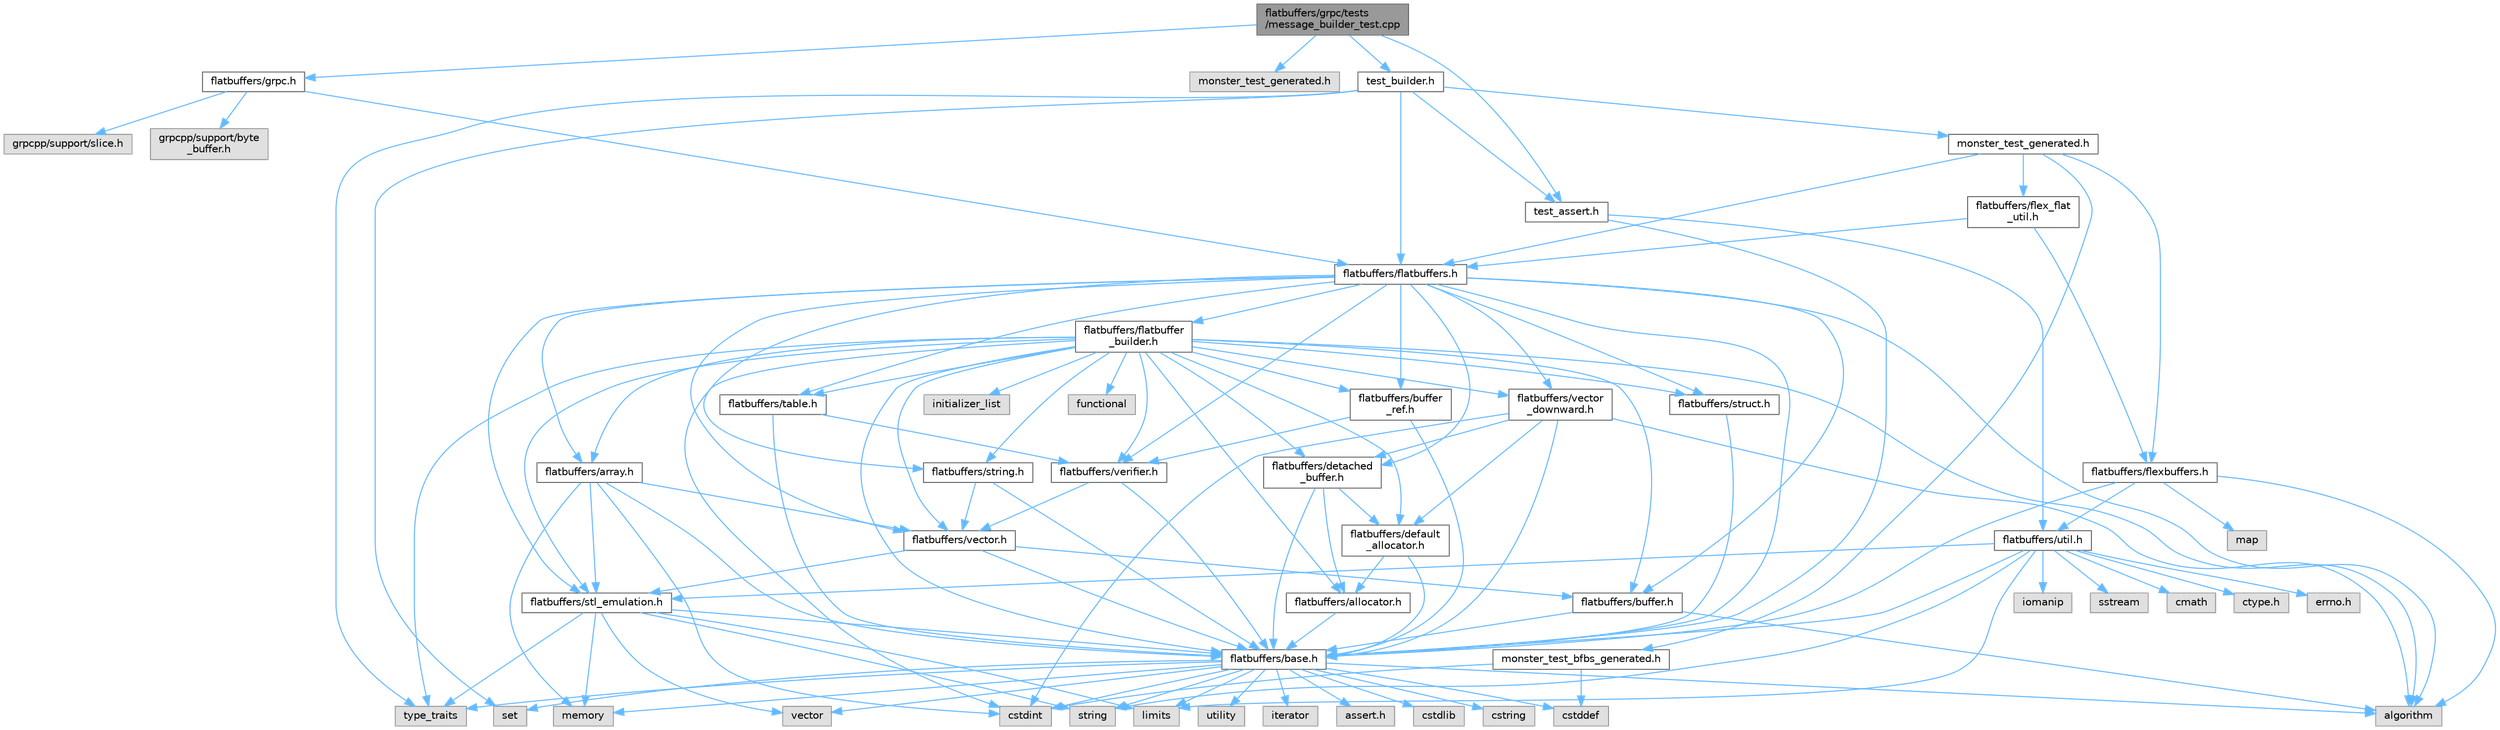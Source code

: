 digraph "flatbuffers/grpc/tests/message_builder_test.cpp"
{
 // LATEX_PDF_SIZE
  bgcolor="transparent";
  edge [fontname=Helvetica,fontsize=10,labelfontname=Helvetica,labelfontsize=10];
  node [fontname=Helvetica,fontsize=10,shape=box,height=0.2,width=0.4];
  Node1 [id="Node000001",label="flatbuffers/grpc/tests\l/message_builder_test.cpp",height=0.2,width=0.4,color="gray40", fillcolor="grey60", style="filled", fontcolor="black",tooltip=" "];
  Node1 -> Node2 [id="edge119_Node000001_Node000002",color="steelblue1",style="solid",tooltip=" "];
  Node2 [id="Node000002",label="flatbuffers/grpc.h",height=0.2,width=0.4,color="grey40", fillcolor="white", style="filled",URL="$grpc_8h.html",tooltip=" "];
  Node2 -> Node3 [id="edge120_Node000002_Node000003",color="steelblue1",style="solid",tooltip=" "];
  Node3 [id="Node000003",label="flatbuffers/flatbuffers.h",height=0.2,width=0.4,color="grey40", fillcolor="white", style="filled",URL="$flatbuffers_8h.html",tooltip=" "];
  Node3 -> Node4 [id="edge121_Node000003_Node000004",color="steelblue1",style="solid",tooltip=" "];
  Node4 [id="Node000004",label="algorithm",height=0.2,width=0.4,color="grey60", fillcolor="#E0E0E0", style="filled",tooltip=" "];
  Node3 -> Node5 [id="edge122_Node000003_Node000005",color="steelblue1",style="solid",tooltip=" "];
  Node5 [id="Node000005",label="flatbuffers/array.h",height=0.2,width=0.4,color="grey40", fillcolor="white", style="filled",URL="$array_8h.html",tooltip=" "];
  Node5 -> Node6 [id="edge123_Node000005_Node000006",color="steelblue1",style="solid",tooltip=" "];
  Node6 [id="Node000006",label="cstdint",height=0.2,width=0.4,color="grey60", fillcolor="#E0E0E0", style="filled",tooltip=" "];
  Node5 -> Node7 [id="edge124_Node000005_Node000007",color="steelblue1",style="solid",tooltip=" "];
  Node7 [id="Node000007",label="memory",height=0.2,width=0.4,color="grey60", fillcolor="#E0E0E0", style="filled",tooltip=" "];
  Node5 -> Node8 [id="edge125_Node000005_Node000008",color="steelblue1",style="solid",tooltip=" "];
  Node8 [id="Node000008",label="flatbuffers/base.h",height=0.2,width=0.4,color="grey40", fillcolor="white", style="filled",URL="$base_8h.html",tooltip=" "];
  Node8 -> Node9 [id="edge126_Node000008_Node000009",color="steelblue1",style="solid",tooltip=" "];
  Node9 [id="Node000009",label="assert.h",height=0.2,width=0.4,color="grey60", fillcolor="#E0E0E0", style="filled",tooltip=" "];
  Node8 -> Node6 [id="edge127_Node000008_Node000006",color="steelblue1",style="solid",tooltip=" "];
  Node8 -> Node10 [id="edge128_Node000008_Node000010",color="steelblue1",style="solid",tooltip=" "];
  Node10 [id="Node000010",label="cstddef",height=0.2,width=0.4,color="grey60", fillcolor="#E0E0E0", style="filled",tooltip=" "];
  Node8 -> Node11 [id="edge129_Node000008_Node000011",color="steelblue1",style="solid",tooltip=" "];
  Node11 [id="Node000011",label="cstdlib",height=0.2,width=0.4,color="grey60", fillcolor="#E0E0E0", style="filled",tooltip=" "];
  Node8 -> Node12 [id="edge130_Node000008_Node000012",color="steelblue1",style="solid",tooltip=" "];
  Node12 [id="Node000012",label="cstring",height=0.2,width=0.4,color="grey60", fillcolor="#E0E0E0", style="filled",tooltip=" "];
  Node8 -> Node13 [id="edge131_Node000008_Node000013",color="steelblue1",style="solid",tooltip=" "];
  Node13 [id="Node000013",label="utility",height=0.2,width=0.4,color="grey60", fillcolor="#E0E0E0", style="filled",tooltip=" "];
  Node8 -> Node14 [id="edge132_Node000008_Node000014",color="steelblue1",style="solid",tooltip=" "];
  Node14 [id="Node000014",label="string",height=0.2,width=0.4,color="grey60", fillcolor="#E0E0E0", style="filled",tooltip=" "];
  Node8 -> Node15 [id="edge133_Node000008_Node000015",color="steelblue1",style="solid",tooltip=" "];
  Node15 [id="Node000015",label="type_traits",height=0.2,width=0.4,color="grey60", fillcolor="#E0E0E0", style="filled",tooltip=" "];
  Node8 -> Node16 [id="edge134_Node000008_Node000016",color="steelblue1",style="solid",tooltip=" "];
  Node16 [id="Node000016",label="vector",height=0.2,width=0.4,color="grey60", fillcolor="#E0E0E0", style="filled",tooltip=" "];
  Node8 -> Node17 [id="edge135_Node000008_Node000017",color="steelblue1",style="solid",tooltip=" "];
  Node17 [id="Node000017",label="set",height=0.2,width=0.4,color="grey60", fillcolor="#E0E0E0", style="filled",tooltip=" "];
  Node8 -> Node4 [id="edge136_Node000008_Node000004",color="steelblue1",style="solid",tooltip=" "];
  Node8 -> Node18 [id="edge137_Node000008_Node000018",color="steelblue1",style="solid",tooltip=" "];
  Node18 [id="Node000018",label="limits",height=0.2,width=0.4,color="grey60", fillcolor="#E0E0E0", style="filled",tooltip=" "];
  Node8 -> Node19 [id="edge138_Node000008_Node000019",color="steelblue1",style="solid",tooltip=" "];
  Node19 [id="Node000019",label="iterator",height=0.2,width=0.4,color="grey60", fillcolor="#E0E0E0", style="filled",tooltip=" "];
  Node8 -> Node7 [id="edge139_Node000008_Node000007",color="steelblue1",style="solid",tooltip=" "];
  Node5 -> Node20 [id="edge140_Node000005_Node000020",color="steelblue1",style="solid",tooltip=" "];
  Node20 [id="Node000020",label="flatbuffers/stl_emulation.h",height=0.2,width=0.4,color="grey40", fillcolor="white", style="filled",URL="$stl__emulation_8h.html",tooltip=" "];
  Node20 -> Node8 [id="edge141_Node000020_Node000008",color="steelblue1",style="solid",tooltip=" "];
  Node20 -> Node14 [id="edge142_Node000020_Node000014",color="steelblue1",style="solid",tooltip=" "];
  Node20 -> Node15 [id="edge143_Node000020_Node000015",color="steelblue1",style="solid",tooltip=" "];
  Node20 -> Node16 [id="edge144_Node000020_Node000016",color="steelblue1",style="solid",tooltip=" "];
  Node20 -> Node7 [id="edge145_Node000020_Node000007",color="steelblue1",style="solid",tooltip=" "];
  Node20 -> Node18 [id="edge146_Node000020_Node000018",color="steelblue1",style="solid",tooltip=" "];
  Node5 -> Node21 [id="edge147_Node000005_Node000021",color="steelblue1",style="solid",tooltip=" "];
  Node21 [id="Node000021",label="flatbuffers/vector.h",height=0.2,width=0.4,color="grey40", fillcolor="white", style="filled",URL="$vector_8h.html",tooltip=" "];
  Node21 -> Node8 [id="edge148_Node000021_Node000008",color="steelblue1",style="solid",tooltip=" "];
  Node21 -> Node22 [id="edge149_Node000021_Node000022",color="steelblue1",style="solid",tooltip=" "];
  Node22 [id="Node000022",label="flatbuffers/buffer.h",height=0.2,width=0.4,color="grey40", fillcolor="white", style="filled",URL="$buffer_8h.html",tooltip=" "];
  Node22 -> Node4 [id="edge150_Node000022_Node000004",color="steelblue1",style="solid",tooltip=" "];
  Node22 -> Node8 [id="edge151_Node000022_Node000008",color="steelblue1",style="solid",tooltip=" "];
  Node21 -> Node20 [id="edge152_Node000021_Node000020",color="steelblue1",style="solid",tooltip=" "];
  Node3 -> Node8 [id="edge153_Node000003_Node000008",color="steelblue1",style="solid",tooltip=" "];
  Node3 -> Node22 [id="edge154_Node000003_Node000022",color="steelblue1",style="solid",tooltip=" "];
  Node3 -> Node23 [id="edge155_Node000003_Node000023",color="steelblue1",style="solid",tooltip=" "];
  Node23 [id="Node000023",label="flatbuffers/buffer\l_ref.h",height=0.2,width=0.4,color="grey40", fillcolor="white", style="filled",URL="$buffer__ref_8h.html",tooltip=" "];
  Node23 -> Node8 [id="edge156_Node000023_Node000008",color="steelblue1",style="solid",tooltip=" "];
  Node23 -> Node24 [id="edge157_Node000023_Node000024",color="steelblue1",style="solid",tooltip=" "];
  Node24 [id="Node000024",label="flatbuffers/verifier.h",height=0.2,width=0.4,color="grey40", fillcolor="white", style="filled",URL="$verifier_8h.html",tooltip=" "];
  Node24 -> Node8 [id="edge158_Node000024_Node000008",color="steelblue1",style="solid",tooltip=" "];
  Node24 -> Node21 [id="edge159_Node000024_Node000021",color="steelblue1",style="solid",tooltip=" "];
  Node3 -> Node25 [id="edge160_Node000003_Node000025",color="steelblue1",style="solid",tooltip=" "];
  Node25 [id="Node000025",label="flatbuffers/detached\l_buffer.h",height=0.2,width=0.4,color="grey40", fillcolor="white", style="filled",URL="$detached__buffer_8h.html",tooltip=" "];
  Node25 -> Node26 [id="edge161_Node000025_Node000026",color="steelblue1",style="solid",tooltip=" "];
  Node26 [id="Node000026",label="flatbuffers/allocator.h",height=0.2,width=0.4,color="grey40", fillcolor="white", style="filled",URL="$allocator_8h.html",tooltip=" "];
  Node26 -> Node8 [id="edge162_Node000026_Node000008",color="steelblue1",style="solid",tooltip=" "];
  Node25 -> Node8 [id="edge163_Node000025_Node000008",color="steelblue1",style="solid",tooltip=" "];
  Node25 -> Node27 [id="edge164_Node000025_Node000027",color="steelblue1",style="solid",tooltip=" "];
  Node27 [id="Node000027",label="flatbuffers/default\l_allocator.h",height=0.2,width=0.4,color="grey40", fillcolor="white", style="filled",URL="$default__allocator_8h.html",tooltip=" "];
  Node27 -> Node26 [id="edge165_Node000027_Node000026",color="steelblue1",style="solid",tooltip=" "];
  Node27 -> Node8 [id="edge166_Node000027_Node000008",color="steelblue1",style="solid",tooltip=" "];
  Node3 -> Node28 [id="edge167_Node000003_Node000028",color="steelblue1",style="solid",tooltip=" "];
  Node28 [id="Node000028",label="flatbuffers/flatbuffer\l_builder.h",height=0.2,width=0.4,color="grey40", fillcolor="white", style="filled",URL="$flatbuffer__builder_8h.html",tooltip=" "];
  Node28 -> Node4 [id="edge168_Node000028_Node000004",color="steelblue1",style="solid",tooltip=" "];
  Node28 -> Node6 [id="edge169_Node000028_Node000006",color="steelblue1",style="solid",tooltip=" "];
  Node28 -> Node29 [id="edge170_Node000028_Node000029",color="steelblue1",style="solid",tooltip=" "];
  Node29 [id="Node000029",label="functional",height=0.2,width=0.4,color="grey60", fillcolor="#E0E0E0", style="filled",tooltip=" "];
  Node28 -> Node30 [id="edge171_Node000028_Node000030",color="steelblue1",style="solid",tooltip=" "];
  Node30 [id="Node000030",label="initializer_list",height=0.2,width=0.4,color="grey60", fillcolor="#E0E0E0", style="filled",tooltip=" "];
  Node28 -> Node15 [id="edge172_Node000028_Node000015",color="steelblue1",style="solid",tooltip=" "];
  Node28 -> Node26 [id="edge173_Node000028_Node000026",color="steelblue1",style="solid",tooltip=" "];
  Node28 -> Node5 [id="edge174_Node000028_Node000005",color="steelblue1",style="solid",tooltip=" "];
  Node28 -> Node8 [id="edge175_Node000028_Node000008",color="steelblue1",style="solid",tooltip=" "];
  Node28 -> Node22 [id="edge176_Node000028_Node000022",color="steelblue1",style="solid",tooltip=" "];
  Node28 -> Node23 [id="edge177_Node000028_Node000023",color="steelblue1",style="solid",tooltip=" "];
  Node28 -> Node27 [id="edge178_Node000028_Node000027",color="steelblue1",style="solid",tooltip=" "];
  Node28 -> Node25 [id="edge179_Node000028_Node000025",color="steelblue1",style="solid",tooltip=" "];
  Node28 -> Node20 [id="edge180_Node000028_Node000020",color="steelblue1",style="solid",tooltip=" "];
  Node28 -> Node31 [id="edge181_Node000028_Node000031",color="steelblue1",style="solid",tooltip=" "];
  Node31 [id="Node000031",label="flatbuffers/string.h",height=0.2,width=0.4,color="grey40", fillcolor="white", style="filled",URL="$string_8h.html",tooltip=" "];
  Node31 -> Node8 [id="edge182_Node000031_Node000008",color="steelblue1",style="solid",tooltip=" "];
  Node31 -> Node21 [id="edge183_Node000031_Node000021",color="steelblue1",style="solid",tooltip=" "];
  Node28 -> Node32 [id="edge184_Node000028_Node000032",color="steelblue1",style="solid",tooltip=" "];
  Node32 [id="Node000032",label="flatbuffers/struct.h",height=0.2,width=0.4,color="grey40", fillcolor="white", style="filled",URL="$struct_8h.html",tooltip=" "];
  Node32 -> Node8 [id="edge185_Node000032_Node000008",color="steelblue1",style="solid",tooltip=" "];
  Node28 -> Node33 [id="edge186_Node000028_Node000033",color="steelblue1",style="solid",tooltip=" "];
  Node33 [id="Node000033",label="flatbuffers/table.h",height=0.2,width=0.4,color="grey40", fillcolor="white", style="filled",URL="$table_8h.html",tooltip=" "];
  Node33 -> Node8 [id="edge187_Node000033_Node000008",color="steelblue1",style="solid",tooltip=" "];
  Node33 -> Node24 [id="edge188_Node000033_Node000024",color="steelblue1",style="solid",tooltip=" "];
  Node28 -> Node21 [id="edge189_Node000028_Node000021",color="steelblue1",style="solid",tooltip=" "];
  Node28 -> Node34 [id="edge190_Node000028_Node000034",color="steelblue1",style="solid",tooltip=" "];
  Node34 [id="Node000034",label="flatbuffers/vector\l_downward.h",height=0.2,width=0.4,color="grey40", fillcolor="white", style="filled",URL="$vector__downward_8h.html",tooltip=" "];
  Node34 -> Node4 [id="edge191_Node000034_Node000004",color="steelblue1",style="solid",tooltip=" "];
  Node34 -> Node6 [id="edge192_Node000034_Node000006",color="steelblue1",style="solid",tooltip=" "];
  Node34 -> Node8 [id="edge193_Node000034_Node000008",color="steelblue1",style="solid",tooltip=" "];
  Node34 -> Node27 [id="edge194_Node000034_Node000027",color="steelblue1",style="solid",tooltip=" "];
  Node34 -> Node25 [id="edge195_Node000034_Node000025",color="steelblue1",style="solid",tooltip=" "];
  Node28 -> Node24 [id="edge196_Node000028_Node000024",color="steelblue1",style="solid",tooltip=" "];
  Node3 -> Node20 [id="edge197_Node000003_Node000020",color="steelblue1",style="solid",tooltip=" "];
  Node3 -> Node31 [id="edge198_Node000003_Node000031",color="steelblue1",style="solid",tooltip=" "];
  Node3 -> Node32 [id="edge199_Node000003_Node000032",color="steelblue1",style="solid",tooltip=" "];
  Node3 -> Node33 [id="edge200_Node000003_Node000033",color="steelblue1",style="solid",tooltip=" "];
  Node3 -> Node21 [id="edge201_Node000003_Node000021",color="steelblue1",style="solid",tooltip=" "];
  Node3 -> Node34 [id="edge202_Node000003_Node000034",color="steelblue1",style="solid",tooltip=" "];
  Node3 -> Node24 [id="edge203_Node000003_Node000024",color="steelblue1",style="solid",tooltip=" "];
  Node2 -> Node35 [id="edge204_Node000002_Node000035",color="steelblue1",style="solid",tooltip=" "];
  Node35 [id="Node000035",label="grpcpp/support/byte\l_buffer.h",height=0.2,width=0.4,color="grey60", fillcolor="#E0E0E0", style="filled",tooltip=" "];
  Node2 -> Node36 [id="edge205_Node000002_Node000036",color="steelblue1",style="solid",tooltip=" "];
  Node36 [id="Node000036",label="grpcpp/support/slice.h",height=0.2,width=0.4,color="grey60", fillcolor="#E0E0E0", style="filled",tooltip=" "];
  Node1 -> Node37 [id="edge206_Node000001_Node000037",color="steelblue1",style="solid",tooltip=" "];
  Node37 [id="Node000037",label="monster_test_generated.h",height=0.2,width=0.4,color="grey60", fillcolor="#E0E0E0", style="filled",tooltip=" "];
  Node1 -> Node38 [id="edge207_Node000001_Node000038",color="steelblue1",style="solid",tooltip=" "];
  Node38 [id="Node000038",label="test_assert.h",height=0.2,width=0.4,color="grey40", fillcolor="white", style="filled",URL="$test__assert_8h.html",tooltip=" "];
  Node38 -> Node8 [id="edge208_Node000038_Node000008",color="steelblue1",style="solid",tooltip=" "];
  Node38 -> Node39 [id="edge209_Node000038_Node000039",color="steelblue1",style="solid",tooltip=" "];
  Node39 [id="Node000039",label="flatbuffers/util.h",height=0.2,width=0.4,color="grey40", fillcolor="white", style="filled",URL="$util_8h.html",tooltip=" "];
  Node39 -> Node40 [id="edge210_Node000039_Node000040",color="steelblue1",style="solid",tooltip=" "];
  Node40 [id="Node000040",label="ctype.h",height=0.2,width=0.4,color="grey60", fillcolor="#E0E0E0", style="filled",tooltip=" "];
  Node39 -> Node41 [id="edge211_Node000039_Node000041",color="steelblue1",style="solid",tooltip=" "];
  Node41 [id="Node000041",label="errno.h",height=0.2,width=0.4,color="grey60", fillcolor="#E0E0E0", style="filled",tooltip=" "];
  Node39 -> Node8 [id="edge212_Node000039_Node000008",color="steelblue1",style="solid",tooltip=" "];
  Node39 -> Node20 [id="edge213_Node000039_Node000020",color="steelblue1",style="solid",tooltip=" "];
  Node39 -> Node42 [id="edge214_Node000039_Node000042",color="steelblue1",style="solid",tooltip=" "];
  Node42 [id="Node000042",label="iomanip",height=0.2,width=0.4,color="grey60", fillcolor="#E0E0E0", style="filled",tooltip=" "];
  Node39 -> Node43 [id="edge215_Node000039_Node000043",color="steelblue1",style="solid",tooltip=" "];
  Node43 [id="Node000043",label="sstream",height=0.2,width=0.4,color="grey60", fillcolor="#E0E0E0", style="filled",tooltip=" "];
  Node39 -> Node44 [id="edge216_Node000039_Node000044",color="steelblue1",style="solid",tooltip=" "];
  Node44 [id="Node000044",label="cmath",height=0.2,width=0.4,color="grey60", fillcolor="#E0E0E0", style="filled",tooltip=" "];
  Node39 -> Node18 [id="edge217_Node000039_Node000018",color="steelblue1",style="solid",tooltip=" "];
  Node39 -> Node14 [id="edge218_Node000039_Node000014",color="steelblue1",style="solid",tooltip=" "];
  Node1 -> Node45 [id="edge219_Node000001_Node000045",color="steelblue1",style="solid",tooltip=" "];
  Node45 [id="Node000045",label="test_builder.h",height=0.2,width=0.4,color="grey40", fillcolor="white", style="filled",URL="$test__builder_8h.html",tooltip=" "];
  Node45 -> Node17 [id="edge220_Node000045_Node000017",color="steelblue1",style="solid",tooltip=" "];
  Node45 -> Node15 [id="edge221_Node000045_Node000015",color="steelblue1",style="solid",tooltip=" "];
  Node45 -> Node3 [id="edge222_Node000045_Node000003",color="steelblue1",style="solid",tooltip=" "];
  Node45 -> Node46 [id="edge223_Node000045_Node000046",color="steelblue1",style="solid",tooltip=" "];
  Node46 [id="Node000046",label="monster_test_generated.h",height=0.2,width=0.4,color="grey40", fillcolor="white", style="filled",URL="$monster__test__generated_8h.html",tooltip=" "];
  Node46 -> Node3 [id="edge224_Node000046_Node000003",color="steelblue1",style="solid",tooltip=" "];
  Node46 -> Node47 [id="edge225_Node000046_Node000047",color="steelblue1",style="solid",tooltip=" "];
  Node47 [id="Node000047",label="flatbuffers/flexbuffers.h",height=0.2,width=0.4,color="grey40", fillcolor="white", style="filled",URL="$flexbuffers_8h.html",tooltip=" "];
  Node47 -> Node4 [id="edge226_Node000047_Node000004",color="steelblue1",style="solid",tooltip=" "];
  Node47 -> Node48 [id="edge227_Node000047_Node000048",color="steelblue1",style="solid",tooltip=" "];
  Node48 [id="Node000048",label="map",height=0.2,width=0.4,color="grey60", fillcolor="#E0E0E0", style="filled",tooltip=" "];
  Node47 -> Node8 [id="edge228_Node000047_Node000008",color="steelblue1",style="solid",tooltip=" "];
  Node47 -> Node39 [id="edge229_Node000047_Node000039",color="steelblue1",style="solid",tooltip=" "];
  Node46 -> Node49 [id="edge230_Node000046_Node000049",color="steelblue1",style="solid",tooltip=" "];
  Node49 [id="Node000049",label="flatbuffers/flex_flat\l_util.h",height=0.2,width=0.4,color="grey40", fillcolor="white", style="filled",URL="$flex__flat__util_8h.html",tooltip=" "];
  Node49 -> Node3 [id="edge231_Node000049_Node000003",color="steelblue1",style="solid",tooltip=" "];
  Node49 -> Node47 [id="edge232_Node000049_Node000047",color="steelblue1",style="solid",tooltip=" "];
  Node46 -> Node50 [id="edge233_Node000046_Node000050",color="steelblue1",style="solid",tooltip=" "];
  Node50 [id="Node000050",label="monster_test_bfbs_generated.h",height=0.2,width=0.4,color="grey40", fillcolor="white", style="filled",URL="$monster__test__bfbs__generated_8h.html",tooltip=" "];
  Node50 -> Node10 [id="edge234_Node000050_Node000010",color="steelblue1",style="solid",tooltip=" "];
  Node50 -> Node6 [id="edge235_Node000050_Node000006",color="steelblue1",style="solid",tooltip=" "];
  Node45 -> Node38 [id="edge236_Node000045_Node000038",color="steelblue1",style="solid",tooltip=" "];
}
